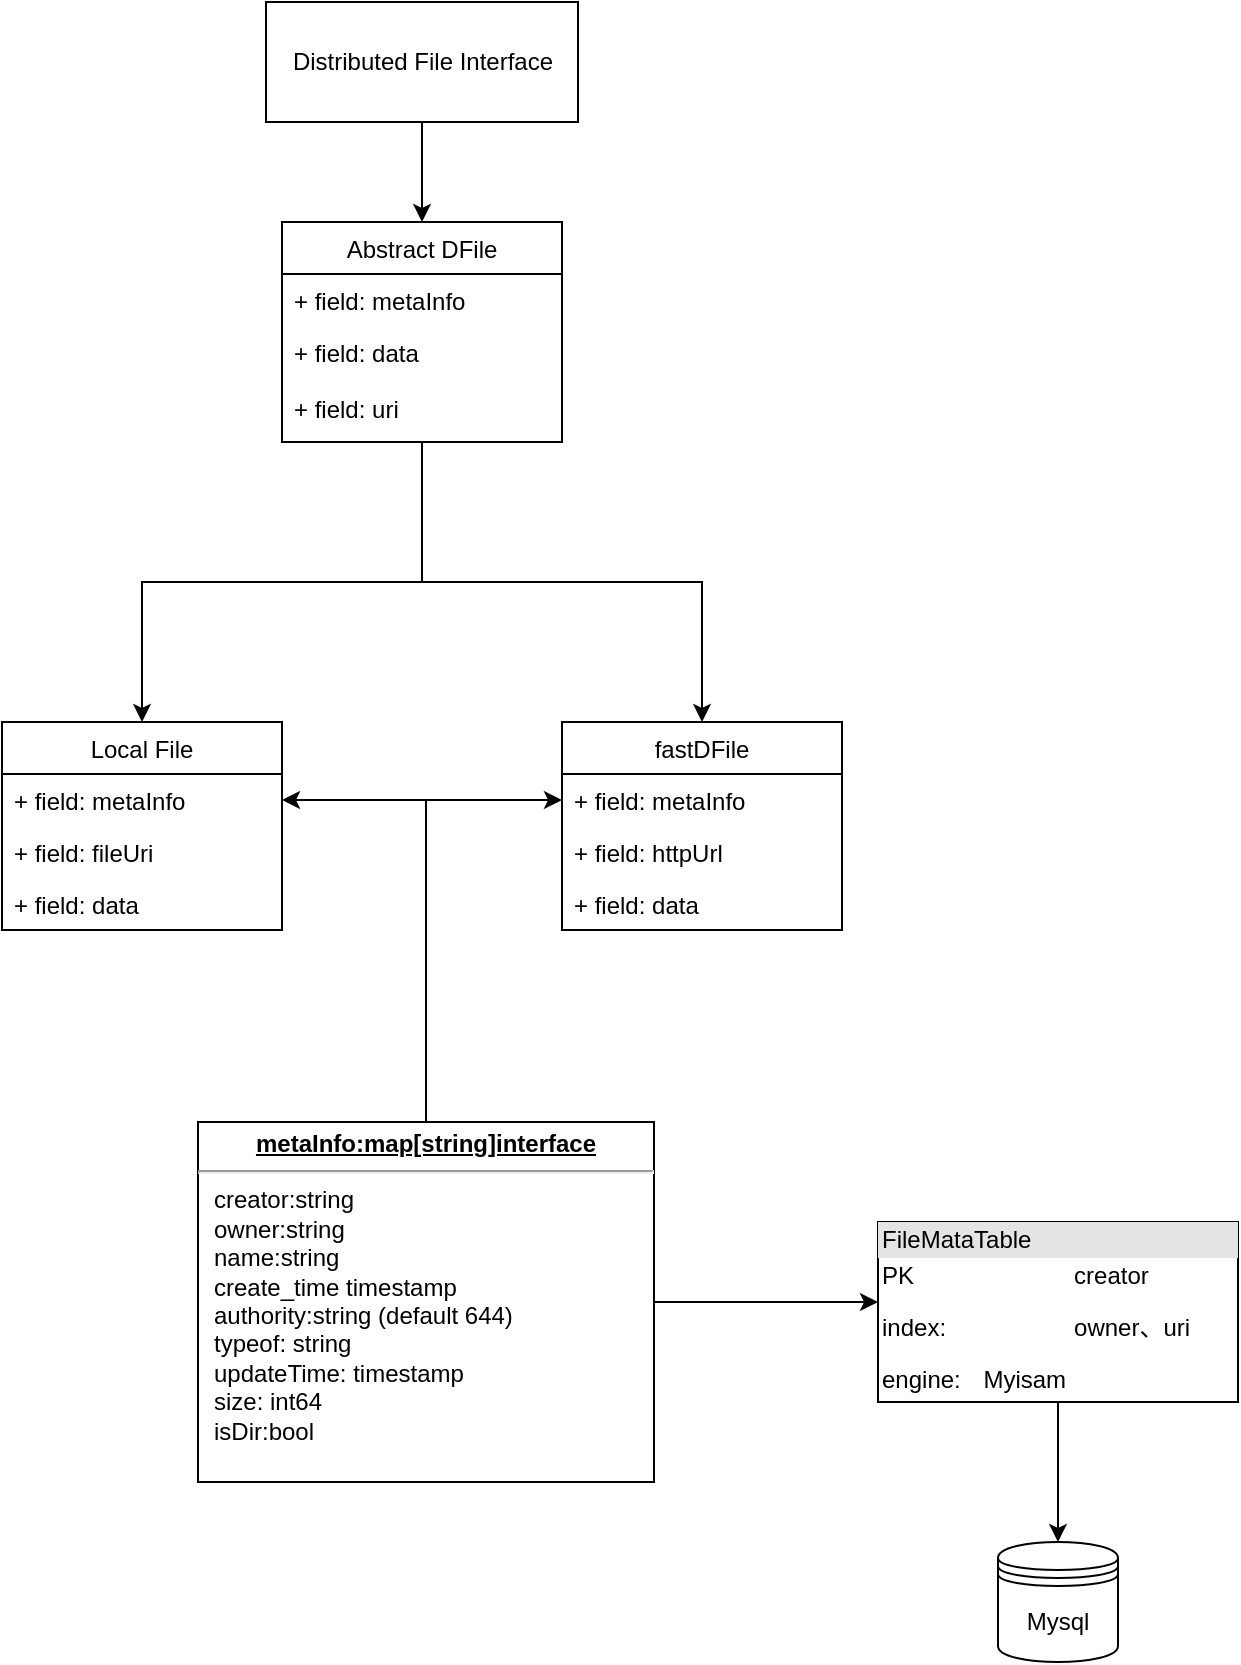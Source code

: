 <mxfile version="12.9.3" type="device"><diagram id="C5RBs43oDa-KdzZeNtuy" name="Page-1"><mxGraphModel dx="1024" dy="632" grid="1" gridSize="10" guides="1" tooltips="1" connect="1" arrows="1" fold="1" page="1" pageScale="1" pageWidth="827" pageHeight="1169" math="0" shadow="0"><root><mxCell id="WIyWlLk6GJQsqaUBKTNV-0"/><mxCell id="WIyWlLk6GJQsqaUBKTNV-1" parent="WIyWlLk6GJQsqaUBKTNV-0"/><mxCell id="4SQEmgmdExs7C48zIIh0-7" style="edgeStyle=orthogonalEdgeStyle;rounded=0;orthogonalLoop=1;jettySize=auto;html=1;" parent="WIyWlLk6GJQsqaUBKTNV-1" source="4SQEmgmdExs7C48zIIh0-5" edge="1"><mxGeometry relative="1" as="geometry"><mxPoint x="382" y="180" as="targetPoint"/></mxGeometry></mxCell><mxCell id="4SQEmgmdExs7C48zIIh0-5" value="Distributed File Interface" style="html=1;" parent="WIyWlLk6GJQsqaUBKTNV-1" vertex="1"><mxGeometry x="304" y="70" width="156" height="60" as="geometry"/></mxCell><mxCell id="4SQEmgmdExs7C48zIIh0-17" style="edgeStyle=orthogonalEdgeStyle;rounded=0;orthogonalLoop=1;jettySize=auto;html=1;entryX=0.5;entryY=0;entryDx=0;entryDy=0;" parent="WIyWlLk6GJQsqaUBKTNV-1" source="4SQEmgmdExs7C48zIIh0-8" target="4SQEmgmdExs7C48zIIh0-13" edge="1"><mxGeometry relative="1" as="geometry"/></mxCell><mxCell id="4SQEmgmdExs7C48zIIh0-22" style="edgeStyle=orthogonalEdgeStyle;rounded=0;orthogonalLoop=1;jettySize=auto;html=1;" parent="WIyWlLk6GJQsqaUBKTNV-1" source="4SQEmgmdExs7C48zIIh0-8" target="4SQEmgmdExs7C48zIIh0-18" edge="1"><mxGeometry relative="1" as="geometry"/></mxCell><mxCell id="4SQEmgmdExs7C48zIIh0-8" value="Abstract DFile" style="swimlane;fontStyle=0;childLayout=stackLayout;horizontal=1;startSize=26;fillColor=none;horizontalStack=0;resizeParent=1;resizeParentMax=0;resizeLast=0;collapsible=1;marginBottom=0;" parent="WIyWlLk6GJQsqaUBKTNV-1" vertex="1"><mxGeometry x="312" y="180" width="140" height="110" as="geometry"/></mxCell><mxCell id="4SQEmgmdExs7C48zIIh0-9" value="+ field: metaInfo" style="text;strokeColor=none;fillColor=none;align=left;verticalAlign=top;spacingLeft=4;spacingRight=4;overflow=hidden;rotatable=0;points=[[0,0.5],[1,0.5]];portConstraint=eastwest;" parent="4SQEmgmdExs7C48zIIh0-8" vertex="1"><mxGeometry y="26" width="140" height="26" as="geometry"/></mxCell><mxCell id="4SQEmgmdExs7C48zIIh0-11" value="+ field: data" style="text;strokeColor=none;fillColor=none;align=left;verticalAlign=top;spacingLeft=4;spacingRight=4;overflow=hidden;rotatable=0;points=[[0,0.5],[1,0.5]];portConstraint=eastwest;" parent="4SQEmgmdExs7C48zIIh0-8" vertex="1"><mxGeometry y="52" width="140" height="58" as="geometry"/></mxCell><mxCell id="4SQEmgmdExs7C48zIIh0-13" value="Local File" style="swimlane;fontStyle=0;childLayout=stackLayout;horizontal=1;startSize=26;fillColor=none;horizontalStack=0;resizeParent=1;resizeParentMax=0;resizeLast=0;collapsible=1;marginBottom=0;" parent="WIyWlLk6GJQsqaUBKTNV-1" vertex="1"><mxGeometry x="172" y="430" width="140" height="104" as="geometry"/></mxCell><mxCell id="4SQEmgmdExs7C48zIIh0-14" value="+ field: metaInfo" style="text;strokeColor=none;fillColor=none;align=left;verticalAlign=top;spacingLeft=4;spacingRight=4;overflow=hidden;rotatable=0;points=[[0,0.5],[1,0.5]];portConstraint=eastwest;" parent="4SQEmgmdExs7C48zIIh0-13" vertex="1"><mxGeometry y="26" width="140" height="26" as="geometry"/></mxCell><mxCell id="4SQEmgmdExs7C48zIIh0-15" value="+ field: fileUri" style="text;strokeColor=none;fillColor=none;align=left;verticalAlign=top;spacingLeft=4;spacingRight=4;overflow=hidden;rotatable=0;points=[[0,0.5],[1,0.5]];portConstraint=eastwest;" parent="4SQEmgmdExs7C48zIIh0-13" vertex="1"><mxGeometry y="52" width="140" height="26" as="geometry"/></mxCell><mxCell id="4SQEmgmdExs7C48zIIh0-16" value="+ field: data" style="text;strokeColor=none;fillColor=none;align=left;verticalAlign=top;spacingLeft=4;spacingRight=4;overflow=hidden;rotatable=0;points=[[0,0.5],[1,0.5]];portConstraint=eastwest;" parent="4SQEmgmdExs7C48zIIh0-13" vertex="1"><mxGeometry y="78" width="140" height="26" as="geometry"/></mxCell><mxCell id="4SQEmgmdExs7C48zIIh0-18" value="fastDFile" style="swimlane;fontStyle=0;childLayout=stackLayout;horizontal=1;startSize=26;fillColor=none;horizontalStack=0;resizeParent=1;resizeParentMax=0;resizeLast=0;collapsible=1;marginBottom=0;" parent="WIyWlLk6GJQsqaUBKTNV-1" vertex="1"><mxGeometry x="452" y="430" width="140" height="104" as="geometry"/></mxCell><mxCell id="4SQEmgmdExs7C48zIIh0-19" value="+ field: metaInfo" style="text;strokeColor=none;fillColor=none;align=left;verticalAlign=top;spacingLeft=4;spacingRight=4;overflow=hidden;rotatable=0;points=[[0,0.5],[1,0.5]];portConstraint=eastwest;" parent="4SQEmgmdExs7C48zIIh0-18" vertex="1"><mxGeometry y="26" width="140" height="26" as="geometry"/></mxCell><mxCell id="4SQEmgmdExs7C48zIIh0-20" value="+ field: httpUrl" style="text;strokeColor=none;fillColor=none;align=left;verticalAlign=top;spacingLeft=4;spacingRight=4;overflow=hidden;rotatable=0;points=[[0,0.5],[1,0.5]];portConstraint=eastwest;" parent="4SQEmgmdExs7C48zIIh0-18" vertex="1"><mxGeometry y="52" width="140" height="26" as="geometry"/></mxCell><mxCell id="4SQEmgmdExs7C48zIIh0-21" value="+ field: data" style="text;strokeColor=none;fillColor=none;align=left;verticalAlign=top;spacingLeft=4;spacingRight=4;overflow=hidden;rotatable=0;points=[[0,0.5],[1,0.5]];portConstraint=eastwest;" parent="4SQEmgmdExs7C48zIIh0-18" vertex="1"><mxGeometry y="78" width="140" height="26" as="geometry"/></mxCell><mxCell id="4SQEmgmdExs7C48zIIh0-27" style="edgeStyle=orthogonalEdgeStyle;rounded=0;orthogonalLoop=1;jettySize=auto;html=1;" parent="WIyWlLk6GJQsqaUBKTNV-1" source="4SQEmgmdExs7C48zIIh0-23" target="4SQEmgmdExs7C48zIIh0-14" edge="1"><mxGeometry relative="1" as="geometry"/></mxCell><mxCell id="4SQEmgmdExs7C48zIIh0-28" style="edgeStyle=orthogonalEdgeStyle;rounded=0;orthogonalLoop=1;jettySize=auto;html=1;exitX=0.5;exitY=0;exitDx=0;exitDy=0;" parent="WIyWlLk6GJQsqaUBKTNV-1" source="4SQEmgmdExs7C48zIIh0-23" target="4SQEmgmdExs7C48zIIh0-19" edge="1"><mxGeometry relative="1" as="geometry"/></mxCell><mxCell id="jqGzW_NBljnHdG_ogFrB-0" style="edgeStyle=orthogonalEdgeStyle;rounded=0;orthogonalLoop=1;jettySize=auto;html=1;" parent="WIyWlLk6GJQsqaUBKTNV-1" source="4SQEmgmdExs7C48zIIh0-23" edge="1"><mxGeometry relative="1" as="geometry"><mxPoint x="610" y="720" as="targetPoint"/></mxGeometry></mxCell><mxCell id="4SQEmgmdExs7C48zIIh0-23" value="&lt;p style=&quot;margin: 0px ; margin-top: 4px ; text-align: center ; text-decoration: underline&quot;&gt;&lt;b&gt;metaInfo:map[string]interface&lt;/b&gt;&lt;/p&gt;&lt;hr&gt;&lt;p style=&quot;margin: 0px ; margin-left: 8px&quot;&gt;creator:string&lt;/p&gt;&lt;p style=&quot;margin: 0px ; margin-left: 8px&quot;&gt;owner:string&lt;br&gt;&lt;span&gt;name:string&amp;nbsp;&lt;/span&gt;&lt;/p&gt;&lt;p style=&quot;margin: 0px ; margin-left: 8px&quot;&gt;create_time timestamp&lt;/p&gt;&lt;p style=&quot;margin: 0px ; margin-left: 8px&quot;&gt;authority:string (default 644)&lt;/p&gt;&lt;p style=&quot;margin: 0px ; margin-left: 8px&quot;&gt;typeof: string&lt;/p&gt;&lt;p style=&quot;margin: 0px ; margin-left: 8px&quot;&gt;updateTime: timestamp&lt;/p&gt;&lt;p style=&quot;margin: 0px ; margin-left: 8px&quot;&gt;size: int64&lt;/p&gt;&lt;p style=&quot;margin: 0px ; margin-left: 8px&quot;&gt;isDir:bool&lt;/p&gt;&lt;p style=&quot;margin: 0px ; margin-left: 8px&quot;&gt;&lt;br&gt;&lt;/p&gt;&lt;p style=&quot;margin: 0px ; margin-left: 8px&quot;&gt;&lt;br&gt;&lt;/p&gt;&lt;p style=&quot;margin: 0px ; margin-left: 8px&quot;&gt;&lt;br&gt;&lt;/p&gt;" style="verticalAlign=top;align=left;overflow=fill;fontSize=12;fontFamily=Helvetica;html=1;" parent="WIyWlLk6GJQsqaUBKTNV-1" vertex="1"><mxGeometry x="270" y="630" width="228" height="180" as="geometry"/></mxCell><mxCell id="4SQEmgmdExs7C48zIIh0-29" value="+ field: uri" style="text;strokeColor=none;fillColor=none;align=left;verticalAlign=top;spacingLeft=4;spacingRight=4;overflow=hidden;rotatable=0;points=[[0,0.5],[1,0.5]];portConstraint=eastwest;" parent="WIyWlLk6GJQsqaUBKTNV-1" vertex="1"><mxGeometry x="312" y="260" width="140" height="28" as="geometry"/></mxCell><mxCell id="jqGzW_NBljnHdG_ogFrB-3" style="edgeStyle=orthogonalEdgeStyle;rounded=0;orthogonalLoop=1;jettySize=auto;html=1;" parent="WIyWlLk6GJQsqaUBKTNV-1" source="jqGzW_NBljnHdG_ogFrB-1" edge="1"><mxGeometry relative="1" as="geometry"><mxPoint x="700" y="840" as="targetPoint"/></mxGeometry></mxCell><mxCell id="jqGzW_NBljnHdG_ogFrB-1" value="&lt;div style=&quot;box-sizing: border-box ; width: 100% ; background: #e4e4e4 ; padding: 2px&quot;&gt;FileMataTable&lt;/div&gt;&lt;table style=&quot;width: 100% ; font-size: 1em&quot; cellpadding=&quot;2&quot; cellspacing=&quot;0&quot;&gt;&lt;tbody&gt;&lt;tr&gt;&lt;td&gt;PK&lt;/td&gt;&lt;td&gt;&lt;br&gt;&lt;/td&gt;&lt;td&gt;&lt;br&gt;&lt;/td&gt;&lt;td&gt;creator&lt;/td&gt;&lt;td&gt;&lt;br&gt;&lt;/td&gt;&lt;td&gt;&lt;br&gt;&lt;/td&gt;&lt;td&gt;&lt;br&gt;&lt;/td&gt;&lt;td&gt;&lt;br&gt;&lt;/td&gt;&lt;td&gt;&lt;br&gt;&lt;/td&gt;&lt;td&gt;&lt;br&gt;&lt;/td&gt;&lt;td&gt;&lt;br&gt;&lt;/td&gt;&lt;td&gt;&lt;br&gt;&lt;/td&gt;&lt;td&gt;&lt;br&gt;&lt;/td&gt;&lt;td&gt;&lt;br&gt;&lt;/td&gt;&lt;td&gt;&lt;br&gt;&lt;/td&gt;&lt;/tr&gt;&lt;tr&gt;&lt;td&gt;index:&amp;nbsp;&amp;nbsp;&lt;/td&gt;&lt;td&gt;&lt;br&gt;&lt;/td&gt;&lt;td&gt;&lt;br&gt;&lt;/td&gt;&lt;td&gt;owner、uri&lt;/td&gt;&lt;td&gt;&lt;br&gt;&lt;br&gt;&lt;/td&gt;&lt;td&gt;&lt;br&gt;&lt;/td&gt;&lt;td&gt;&lt;br&gt;&lt;/td&gt;&lt;td&gt;&lt;br&gt;&lt;/td&gt;&lt;td&gt;&lt;br&gt;&lt;/td&gt;&lt;td&gt;&lt;br&gt;&lt;/td&gt;&lt;td&gt;&lt;br&gt;&lt;/td&gt;&lt;td&gt;&lt;br&gt;&lt;/td&gt;&lt;td&gt;&lt;br&gt;&lt;/td&gt;&lt;td&gt;&lt;br&gt;&lt;/td&gt;&lt;td&gt;&lt;br&gt;&lt;/td&gt;&lt;/tr&gt;&lt;tr&gt;&lt;td&gt;engine:&amp;nbsp;&lt;/td&gt;&lt;td&gt;&lt;br&gt;&lt;/td&gt;&lt;td&gt;Myisam&lt;/td&gt;&lt;td&gt;&lt;br&gt;&lt;/td&gt;&lt;td&gt;&lt;br&gt;&lt;/td&gt;&lt;td&gt;&lt;br&gt;&lt;/td&gt;&lt;td&gt;&lt;br&gt;&lt;/td&gt;&lt;td&gt;&lt;br&gt;&lt;/td&gt;&lt;td&gt;&lt;br&gt;&lt;/td&gt;&lt;td&gt;&lt;br&gt;&lt;/td&gt;&lt;td&gt;&lt;br&gt;&lt;/td&gt;&lt;td&gt;&lt;br&gt;&lt;/td&gt;&lt;td&gt;&lt;br&gt;&lt;/td&gt;&lt;td&gt;&lt;br&gt;&lt;/td&gt;&lt;td&gt;&lt;br&gt;&lt;/td&gt;&lt;/tr&gt;&lt;/tbody&gt;&lt;/table&gt;" style="verticalAlign=top;align=left;overflow=fill;html=1;" parent="WIyWlLk6GJQsqaUBKTNV-1" vertex="1"><mxGeometry x="610" y="680" width="180" height="90" as="geometry"/></mxCell><mxCell id="jqGzW_NBljnHdG_ogFrB-2" value="Mysql" style="shape=datastore;whiteSpace=wrap;html=1;" parent="WIyWlLk6GJQsqaUBKTNV-1" vertex="1"><mxGeometry x="670" y="840" width="60" height="60" as="geometry"/></mxCell></root></mxGraphModel></diagram></mxfile>